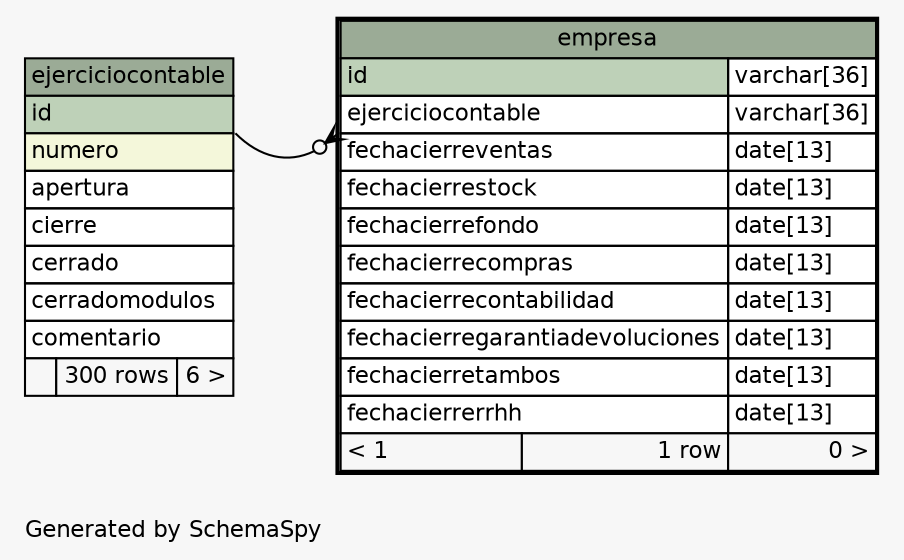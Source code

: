 // dot 2.2.1 on Windows 10 10.0
// SchemaSpy rev 590
digraph "oneDegreeRelationshipsDiagram" {
  graph [
    rankdir="RL"
    bgcolor="#f7f7f7"
    label="\nGenerated by SchemaSpy"
    labeljust="l"
    nodesep="0.18"
    ranksep="0.46"
    fontname="Helvetica"
    fontsize="11"
  ];
  node [
    fontname="Helvetica"
    fontsize="11"
    shape="plaintext"
  ];
  edge [
    arrowsize="0.8"
  ];
  "empresa":"ejerciciocontable":sw -> "ejerciciocontable":"id":se [arrowhead=none dir=back arrowtail=crowodot];
  "ejerciciocontable" [
    label=<
    <TABLE BORDER="0" CELLBORDER="1" CELLSPACING="0" BGCOLOR="#ffffff">
      <TR><TD COLSPAN="3" BGCOLOR="#9bab96" ALIGN="CENTER">ejerciciocontable</TD></TR>
      <TR><TD PORT="id" COLSPAN="3" BGCOLOR="#bed1b8" ALIGN="LEFT">id</TD></TR>
      <TR><TD PORT="numero" COLSPAN="3" BGCOLOR="#f4f7da" ALIGN="LEFT">numero</TD></TR>
      <TR><TD PORT="apertura" COLSPAN="3" ALIGN="LEFT">apertura</TD></TR>
      <TR><TD PORT="cierre" COLSPAN="3" ALIGN="LEFT">cierre</TD></TR>
      <TR><TD PORT="cerrado" COLSPAN="3" ALIGN="LEFT">cerrado</TD></TR>
      <TR><TD PORT="cerradomodulos" COLSPAN="3" ALIGN="LEFT">cerradomodulos</TD></TR>
      <TR><TD PORT="comentario" COLSPAN="3" ALIGN="LEFT">comentario</TD></TR>
      <TR><TD ALIGN="LEFT" BGCOLOR="#f7f7f7">  </TD><TD ALIGN="RIGHT" BGCOLOR="#f7f7f7">300 rows</TD><TD ALIGN="RIGHT" BGCOLOR="#f7f7f7">6 &gt;</TD></TR>
    </TABLE>>
    URL="ejerciciocontable.html"
    tooltip="ejerciciocontable"
  ];
  "empresa" [
    label=<
    <TABLE BORDER="2" CELLBORDER="1" CELLSPACING="0" BGCOLOR="#ffffff">
      <TR><TD COLSPAN="3" BGCOLOR="#9bab96" ALIGN="CENTER">empresa</TD></TR>
      <TR><TD PORT="id" COLSPAN="2" BGCOLOR="#bed1b8" ALIGN="LEFT">id</TD><TD PORT="id.type" ALIGN="LEFT">varchar[36]</TD></TR>
      <TR><TD PORT="ejerciciocontable" COLSPAN="2" ALIGN="LEFT">ejerciciocontable</TD><TD PORT="ejerciciocontable.type" ALIGN="LEFT">varchar[36]</TD></TR>
      <TR><TD PORT="fechacierreventas" COLSPAN="2" ALIGN="LEFT">fechacierreventas</TD><TD PORT="fechacierreventas.type" ALIGN="LEFT">date[13]</TD></TR>
      <TR><TD PORT="fechacierrestock" COLSPAN="2" ALIGN="LEFT">fechacierrestock</TD><TD PORT="fechacierrestock.type" ALIGN="LEFT">date[13]</TD></TR>
      <TR><TD PORT="fechacierrefondo" COLSPAN="2" ALIGN="LEFT">fechacierrefondo</TD><TD PORT="fechacierrefondo.type" ALIGN="LEFT">date[13]</TD></TR>
      <TR><TD PORT="fechacierrecompras" COLSPAN="2" ALIGN="LEFT">fechacierrecompras</TD><TD PORT="fechacierrecompras.type" ALIGN="LEFT">date[13]</TD></TR>
      <TR><TD PORT="fechacierrecontabilidad" COLSPAN="2" ALIGN="LEFT">fechacierrecontabilidad</TD><TD PORT="fechacierrecontabilidad.type" ALIGN="LEFT">date[13]</TD></TR>
      <TR><TD PORT="fechacierregarantiadevoluciones" COLSPAN="2" ALIGN="LEFT">fechacierregarantiadevoluciones</TD><TD PORT="fechacierregarantiadevoluciones.type" ALIGN="LEFT">date[13]</TD></TR>
      <TR><TD PORT="fechacierretambos" COLSPAN="2" ALIGN="LEFT">fechacierretambos</TD><TD PORT="fechacierretambos.type" ALIGN="LEFT">date[13]</TD></TR>
      <TR><TD PORT="fechacierrerrhh" COLSPAN="2" ALIGN="LEFT">fechacierrerrhh</TD><TD PORT="fechacierrerrhh.type" ALIGN="LEFT">date[13]</TD></TR>
      <TR><TD ALIGN="LEFT" BGCOLOR="#f7f7f7">&lt; 1</TD><TD ALIGN="RIGHT" BGCOLOR="#f7f7f7">1 row</TD><TD ALIGN="RIGHT" BGCOLOR="#f7f7f7">0 &gt;</TD></TR>
    </TABLE>>
    URL="empresa.html"
    tooltip="empresa"
  ];
}
